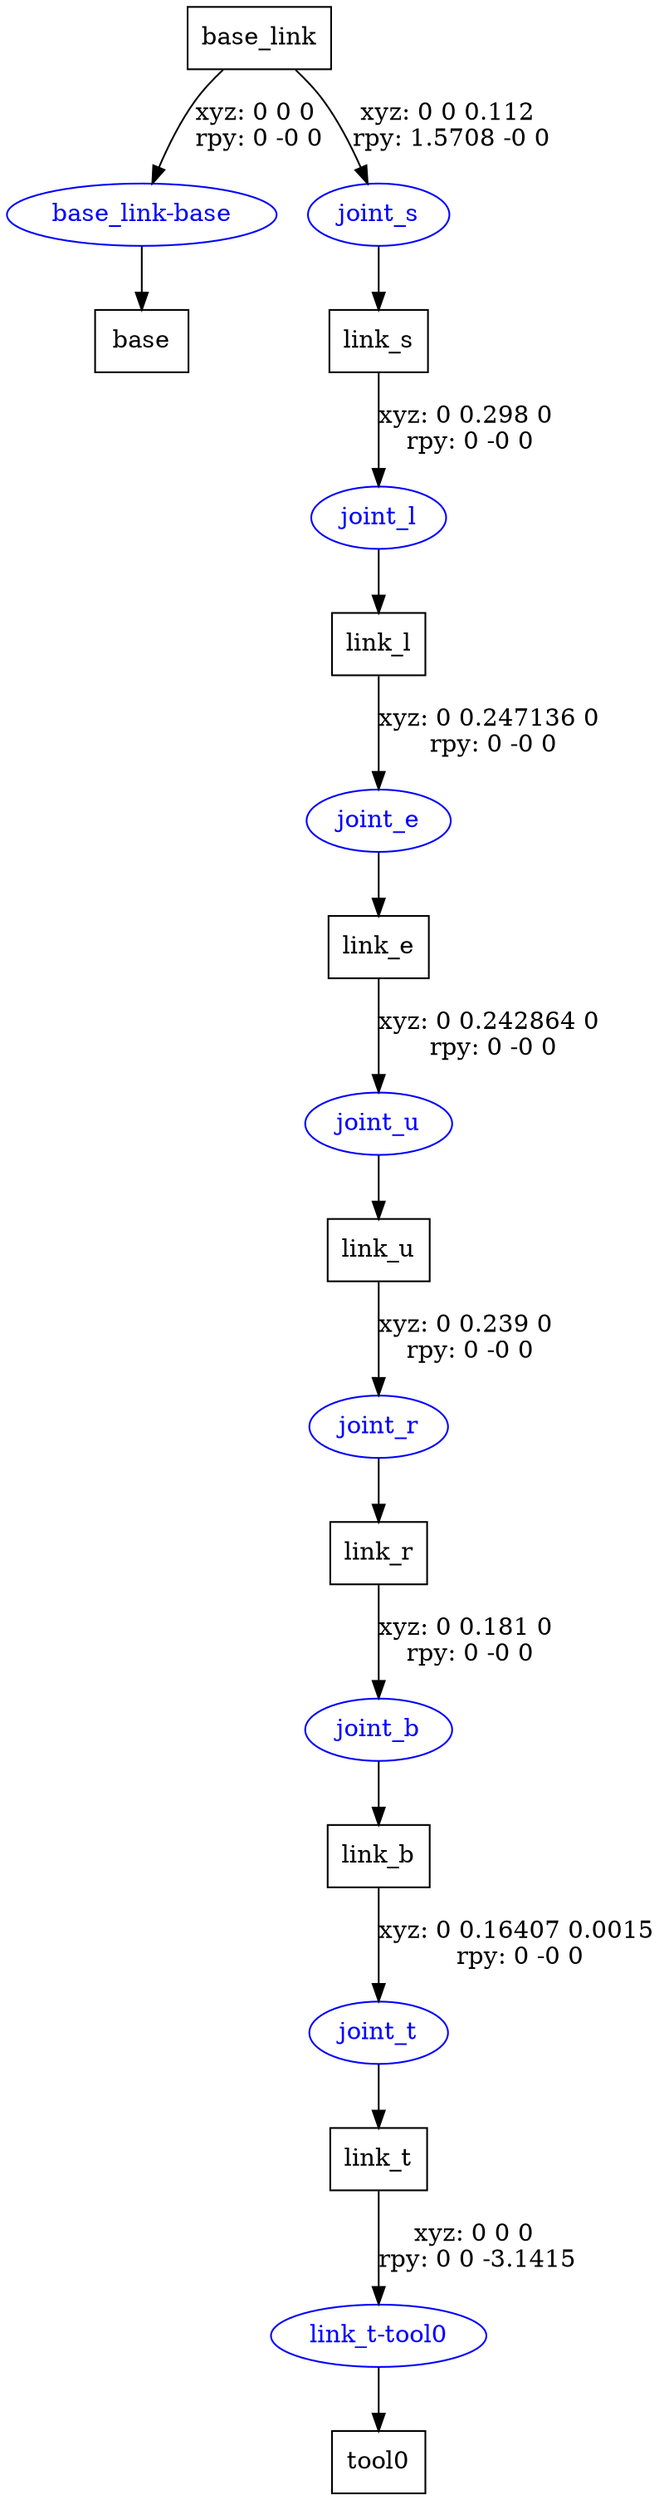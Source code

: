 digraph G {
node [shape=box];
"base_link" [label="base_link"];
"base" [label="base"];
"link_s" [label="link_s"];
"link_l" [label="link_l"];
"link_e" [label="link_e"];
"link_u" [label="link_u"];
"link_r" [label="link_r"];
"link_b" [label="link_b"];
"link_t" [label="link_t"];
"tool0" [label="tool0"];
node [shape=ellipse, color=blue, fontcolor=blue];
"base_link" -> "base_link-base" [label="xyz: 0 0 0 \nrpy: 0 -0 0"]
"base_link-base" -> "base"
"base_link" -> "joint_s" [label="xyz: 0 0 0.112 \nrpy: 1.5708 -0 0"]
"joint_s" -> "link_s"
"link_s" -> "joint_l" [label="xyz: 0 0.298 0 \nrpy: 0 -0 0"]
"joint_l" -> "link_l"
"link_l" -> "joint_e" [label="xyz: 0 0.247136 0 \nrpy: 0 -0 0"]
"joint_e" -> "link_e"
"link_e" -> "joint_u" [label="xyz: 0 0.242864 0 \nrpy: 0 -0 0"]
"joint_u" -> "link_u"
"link_u" -> "joint_r" [label="xyz: 0 0.239 0 \nrpy: 0 -0 0"]
"joint_r" -> "link_r"
"link_r" -> "joint_b" [label="xyz: 0 0.181 0 \nrpy: 0 -0 0"]
"joint_b" -> "link_b"
"link_b" -> "joint_t" [label="xyz: 0 0.16407 0.0015 \nrpy: 0 -0 0"]
"joint_t" -> "link_t"
"link_t" -> "link_t-tool0" [label="xyz: 0 0 0 \nrpy: 0 0 -3.1415"]
"link_t-tool0" -> "tool0"
}
